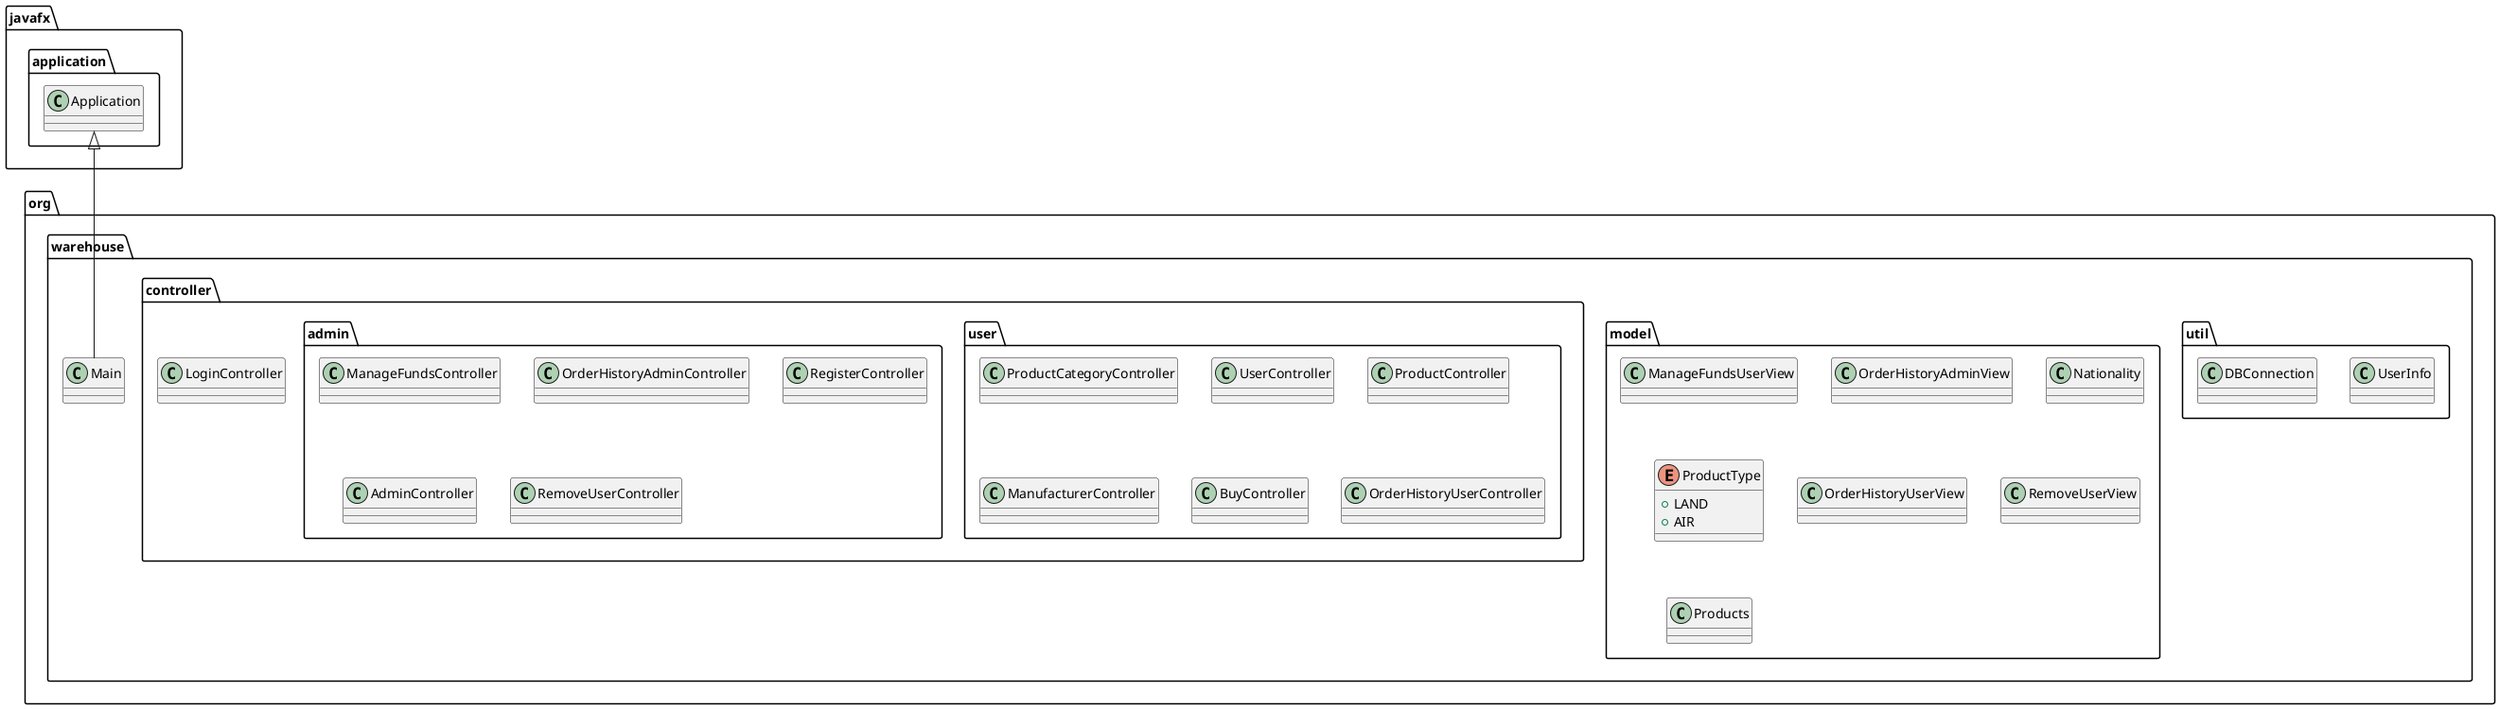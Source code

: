 @startuml
class org.warehouse.util.UserInfo {
}
class org.warehouse.model.ManageFundsUserView {
}
class org.warehouse.controller.user.ProductCategoryController {
}
class org.warehouse.Main {
}
class org.warehouse.model.OrderHistoryAdminView {
}
class org.warehouse.controller.user.UserController {
}
class org.warehouse.model.Nationality {
}
class org.warehouse.controller.admin.ManageFundsController {
}
class org.warehouse.controller.user.ProductController {
}
enum org.warehouse.model.ProductType {
+  LAND
+  AIR
}

class org.warehouse.controller.LoginController {
}
class org.warehouse.controller.admin.OrderHistoryAdminController {
}
class org.warehouse.model.OrderHistoryUserView {
}
class org.warehouse.controller.user.ManufacturerController {
}
class org.warehouse.model.RemoveUserView {
}
class org.warehouse.model.Products {
}
class org.warehouse.controller.user.BuyController {
}
class org.warehouse.controller.admin.RegisterController {
}
class org.warehouse.controller.admin.AdminController {
}
class org.warehouse.util.DBConnection {
}
class org.warehouse.controller.user.OrderHistoryUserController {
}
class org.warehouse.controller.admin.RemoveUserController {
}


javafx.application.Application <|-- org.warehouse.Main
@enduml